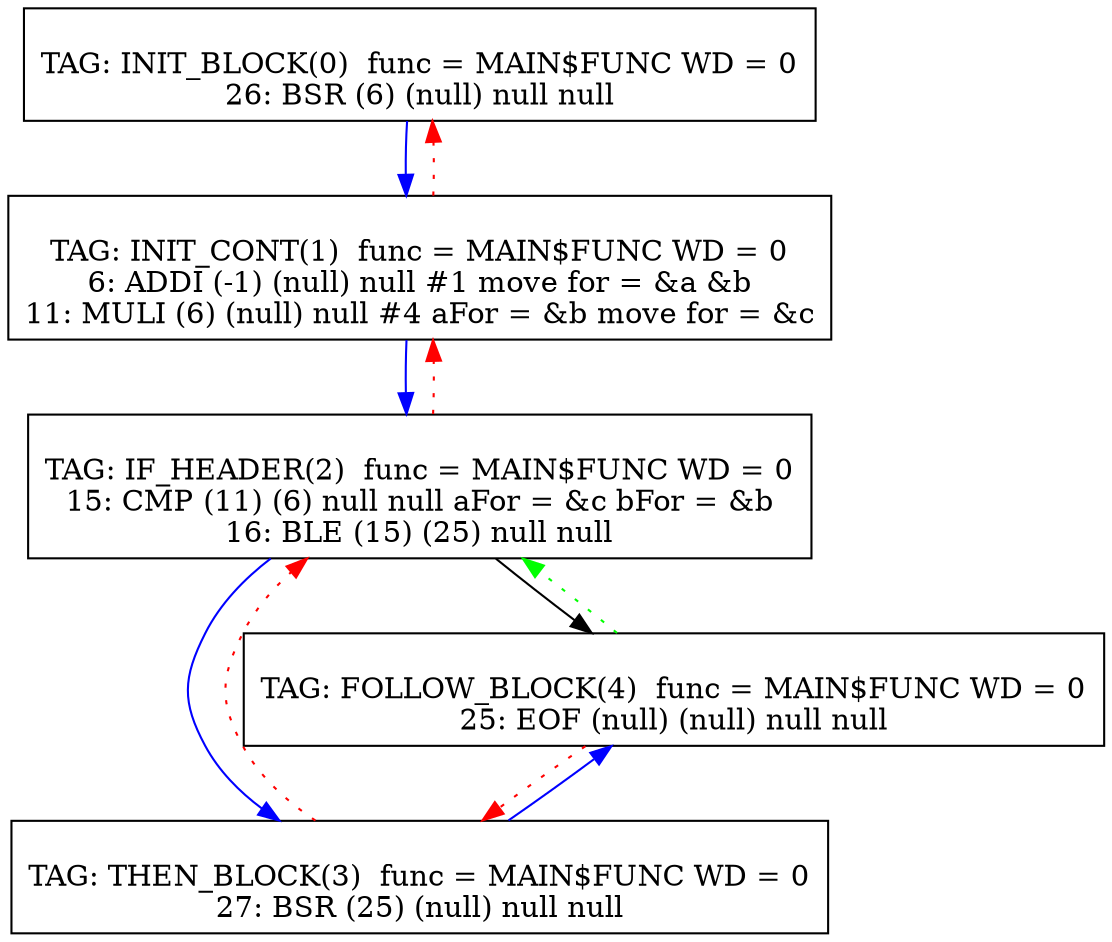 digraph {
0[label="
TAG: INIT_BLOCK(0)  func = MAIN$FUNC WD = 0
26: BSR (6) (null) null null
"];
0[shape=box];
0 -> 1[color=blue]
1[label="
TAG: INIT_CONT(1)  func = MAIN$FUNC WD = 0
6: ADDI (-1) (null) null #1 move for = &a &b
11: MULI (6) (null) null #4 aFor = &b move for = &c
"];
1[shape=box];
1 -> 2[color=blue]
1 -> 0[color=red][style=dotted]
2[label="
TAG: IF_HEADER(2)  func = MAIN$FUNC WD = 0
15: CMP (11) (6) null null aFor = &c bFor = &b
16: BLE (15) (25) null null
"];
2[shape=box];
2 -> 3[color=blue]
2 -> 4[color=black]
2 -> 1[color=red][style=dotted]
3[label="
TAG: THEN_BLOCK(3)  func = MAIN$FUNC WD = 0
27: BSR (25) (null) null null
"];
3[shape=box];
3 -> 4[color=blue]
3 -> 2[color=red][style=dotted]
4[label="
TAG: FOLLOW_BLOCK(4)  func = MAIN$FUNC WD = 0
25: EOF (null) (null) null null
"];
4[shape=box];
4 -> 3[color=red][style=dotted]
4 -> 2[color=green][style=dotted]
}